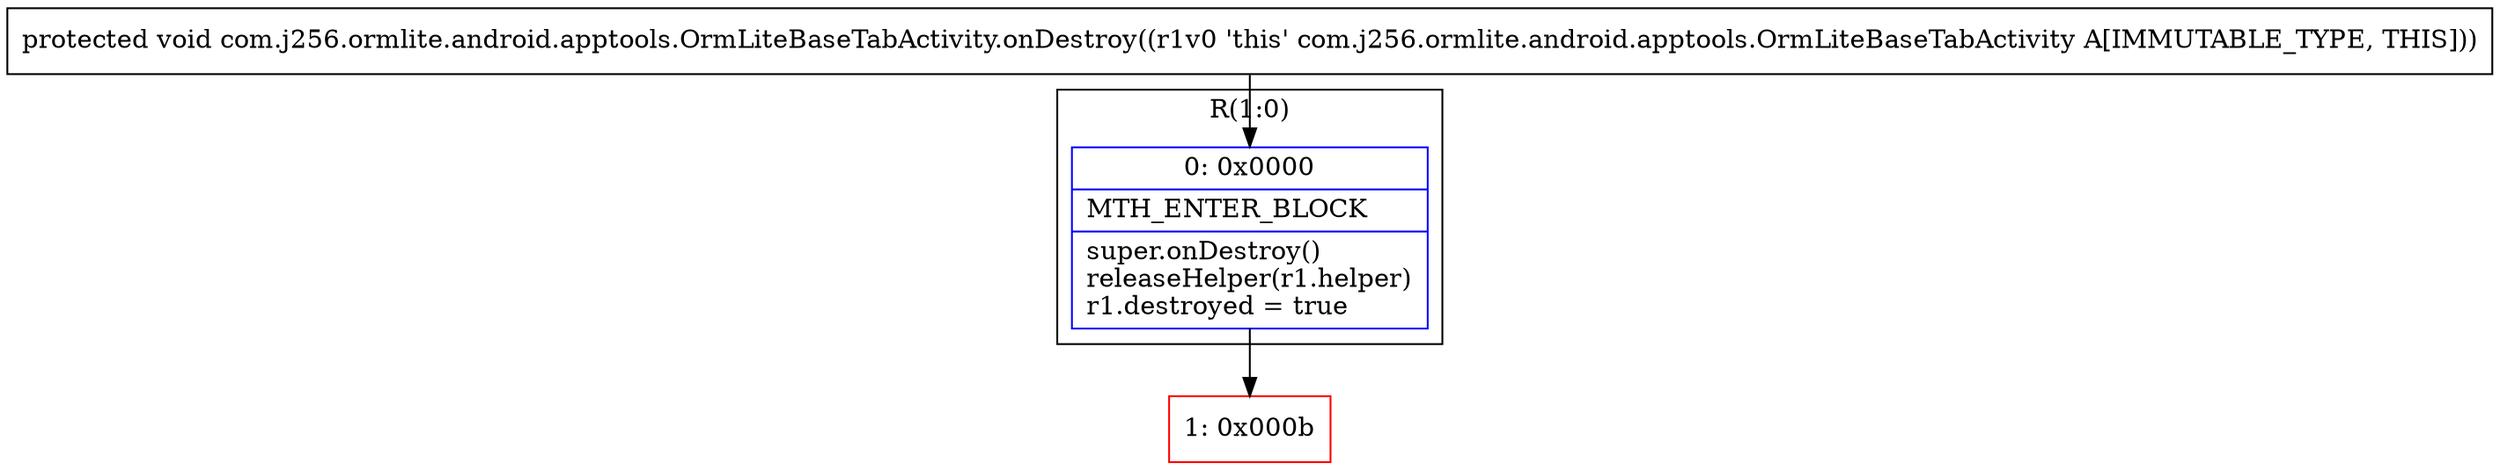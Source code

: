 digraph "CFG forcom.j256.ormlite.android.apptools.OrmLiteBaseTabActivity.onDestroy()V" {
subgraph cluster_Region_1137975092 {
label = "R(1:0)";
node [shape=record,color=blue];
Node_0 [shape=record,label="{0\:\ 0x0000|MTH_ENTER_BLOCK\l|super.onDestroy()\lreleaseHelper(r1.helper)\lr1.destroyed = true\l}"];
}
Node_1 [shape=record,color=red,label="{1\:\ 0x000b}"];
MethodNode[shape=record,label="{protected void com.j256.ormlite.android.apptools.OrmLiteBaseTabActivity.onDestroy((r1v0 'this' com.j256.ormlite.android.apptools.OrmLiteBaseTabActivity A[IMMUTABLE_TYPE, THIS])) }"];
MethodNode -> Node_0;
Node_0 -> Node_1;
}


